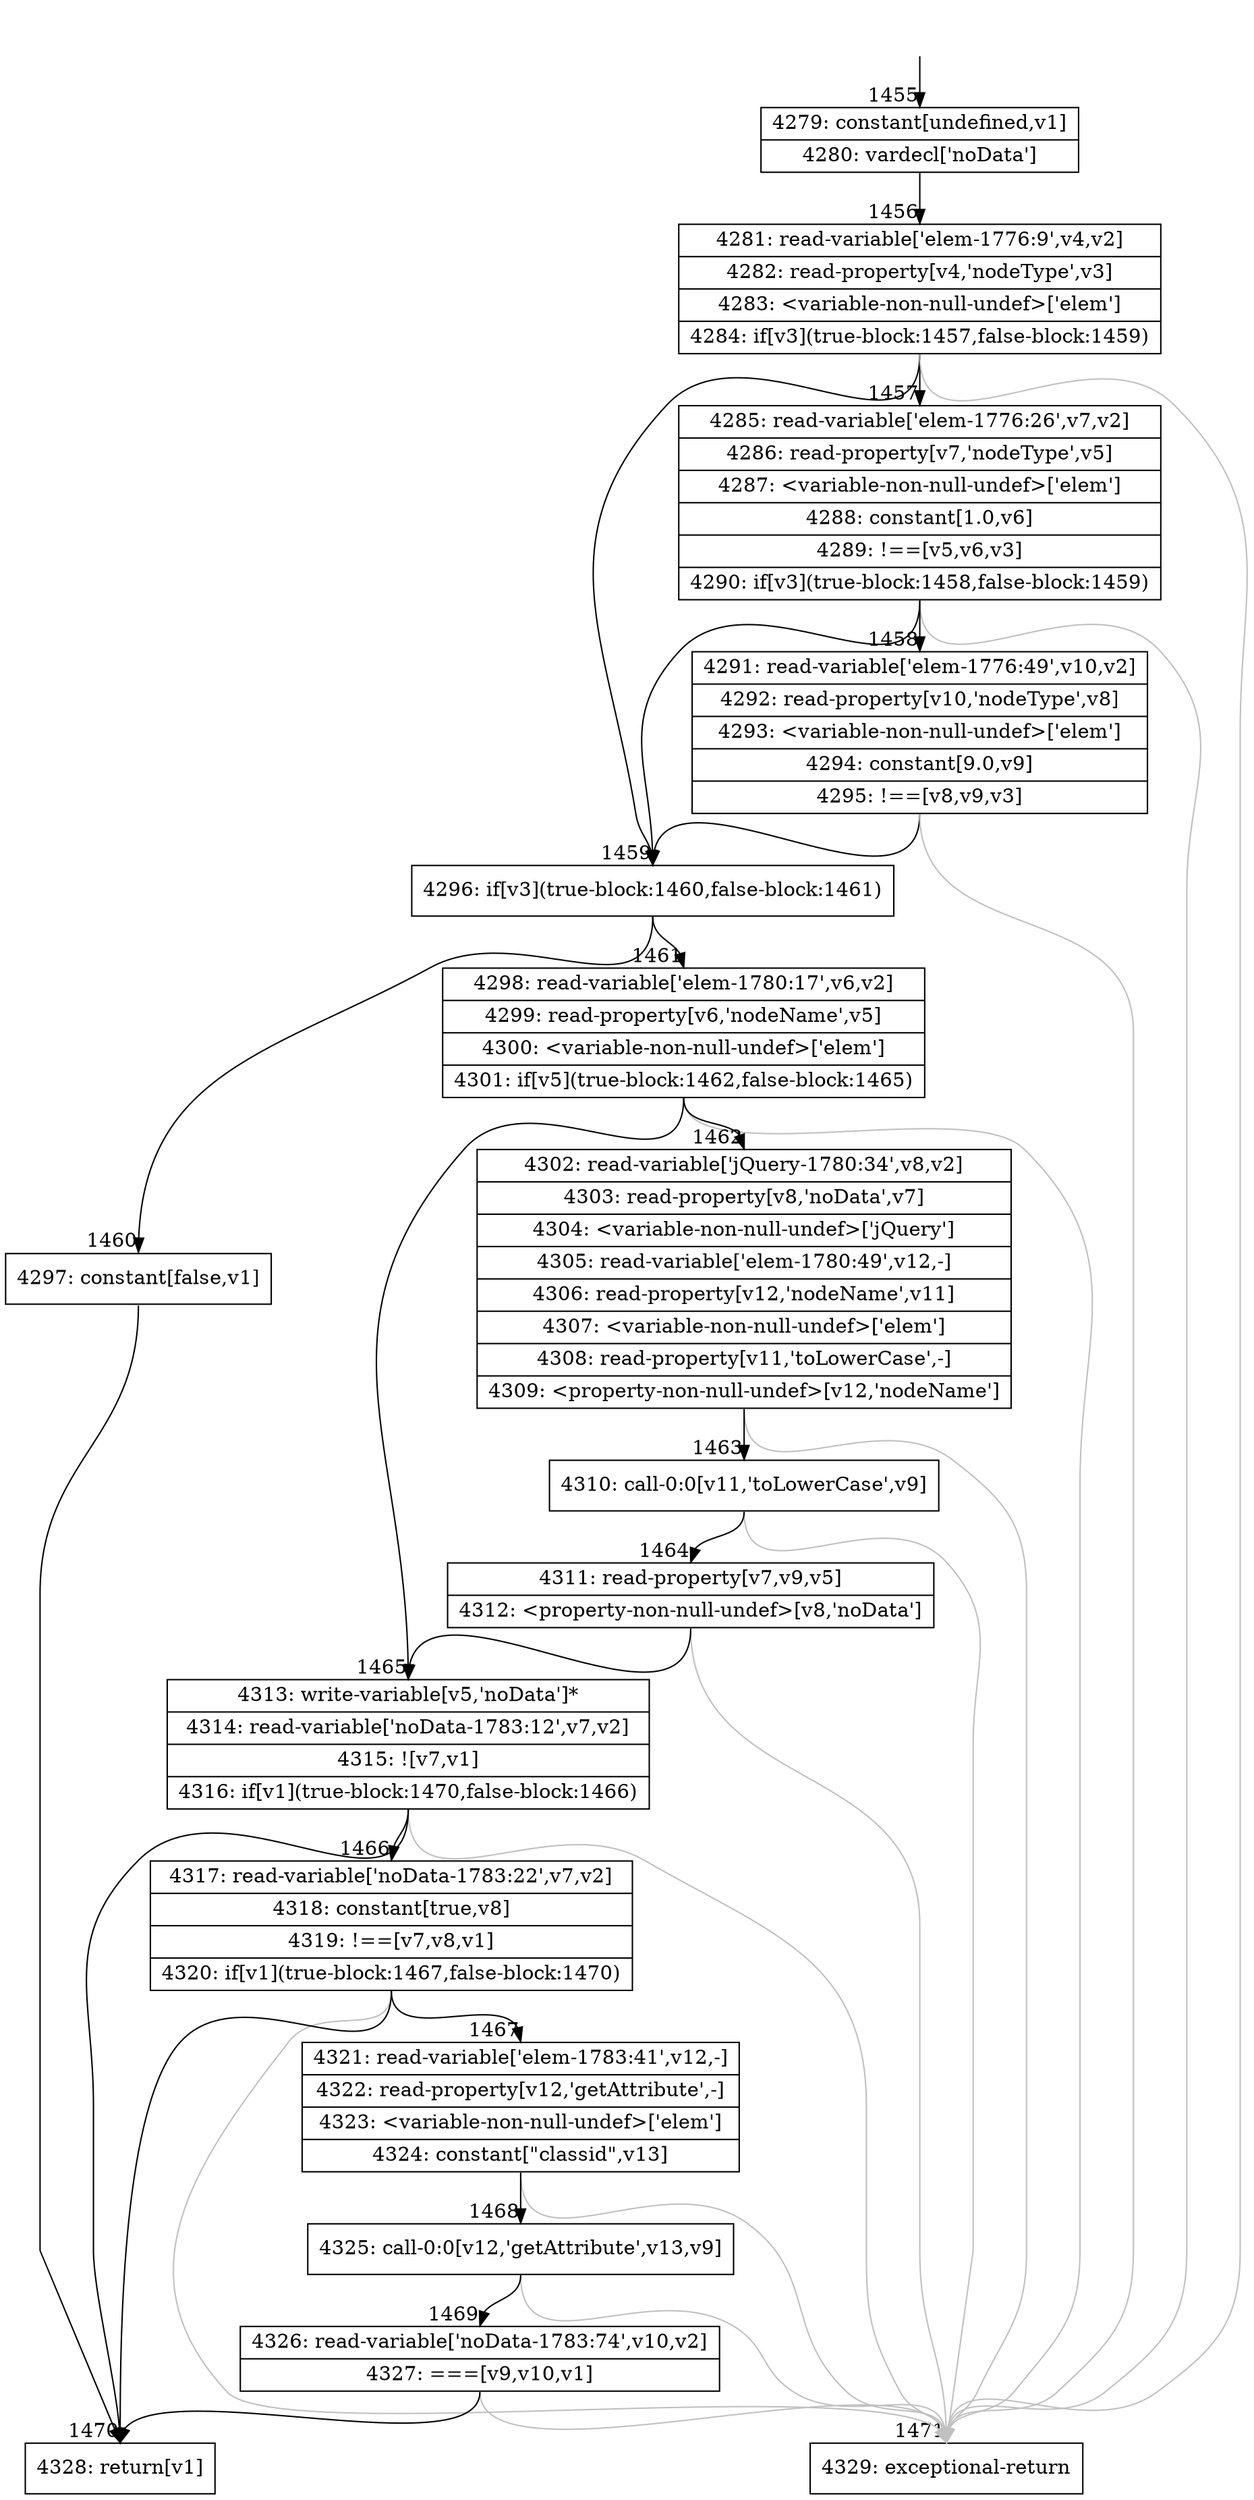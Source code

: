 digraph {
rankdir="TD"
BB_entry99[shape=none,label=""];
BB_entry99 -> BB1455 [tailport=s, headport=n, headlabel="    1455"]
BB1455 [shape=record label="{4279: constant[undefined,v1]|4280: vardecl['noData']}" ] 
BB1455 -> BB1456 [tailport=s, headport=n, headlabel="      1456"]
BB1456 [shape=record label="{4281: read-variable['elem-1776:9',v4,v2]|4282: read-property[v4,'nodeType',v3]|4283: \<variable-non-null-undef\>['elem']|4284: if[v3](true-block:1457,false-block:1459)}" ] 
BB1456 -> BB1459 [tailport=s, headport=n, headlabel="      1459"]
BB1456 -> BB1457 [tailport=s, headport=n, headlabel="      1457"]
BB1456 -> BB1471 [tailport=s, headport=n, color=gray, headlabel="      1471"]
BB1457 [shape=record label="{4285: read-variable['elem-1776:26',v7,v2]|4286: read-property[v7,'nodeType',v5]|4287: \<variable-non-null-undef\>['elem']|4288: constant[1.0,v6]|4289: !==[v5,v6,v3]|4290: if[v3](true-block:1458,false-block:1459)}" ] 
BB1457 -> BB1459 [tailport=s, headport=n]
BB1457 -> BB1458 [tailport=s, headport=n, headlabel="      1458"]
BB1457 -> BB1471 [tailport=s, headport=n, color=gray]
BB1458 [shape=record label="{4291: read-variable['elem-1776:49',v10,v2]|4292: read-property[v10,'nodeType',v8]|4293: \<variable-non-null-undef\>['elem']|4294: constant[9.0,v9]|4295: !==[v8,v9,v3]}" ] 
BB1458 -> BB1459 [tailport=s, headport=n]
BB1458 -> BB1471 [tailport=s, headport=n, color=gray]
BB1459 [shape=record label="{4296: if[v3](true-block:1460,false-block:1461)}" ] 
BB1459 -> BB1460 [tailport=s, headport=n, headlabel="      1460"]
BB1459 -> BB1461 [tailport=s, headport=n, headlabel="      1461"]
BB1460 [shape=record label="{4297: constant[false,v1]}" ] 
BB1460 -> BB1470 [tailport=s, headport=n, headlabel="      1470"]
BB1461 [shape=record label="{4298: read-variable['elem-1780:17',v6,v2]|4299: read-property[v6,'nodeName',v5]|4300: \<variable-non-null-undef\>['elem']|4301: if[v5](true-block:1462,false-block:1465)}" ] 
BB1461 -> BB1465 [tailport=s, headport=n, headlabel="      1465"]
BB1461 -> BB1462 [tailport=s, headport=n, headlabel="      1462"]
BB1461 -> BB1471 [tailport=s, headport=n, color=gray]
BB1462 [shape=record label="{4302: read-variable['jQuery-1780:34',v8,v2]|4303: read-property[v8,'noData',v7]|4304: \<variable-non-null-undef\>['jQuery']|4305: read-variable['elem-1780:49',v12,-]|4306: read-property[v12,'nodeName',v11]|4307: \<variable-non-null-undef\>['elem']|4308: read-property[v11,'toLowerCase',-]|4309: \<property-non-null-undef\>[v12,'nodeName']}" ] 
BB1462 -> BB1463 [tailport=s, headport=n, headlabel="      1463"]
BB1462 -> BB1471 [tailport=s, headport=n, color=gray]
BB1463 [shape=record label="{4310: call-0:0[v11,'toLowerCase',v9]}" ] 
BB1463 -> BB1464 [tailport=s, headport=n, headlabel="      1464"]
BB1463 -> BB1471 [tailport=s, headport=n, color=gray]
BB1464 [shape=record label="{4311: read-property[v7,v9,v5]|4312: \<property-non-null-undef\>[v8,'noData']}" ] 
BB1464 -> BB1465 [tailport=s, headport=n]
BB1464 -> BB1471 [tailport=s, headport=n, color=gray]
BB1465 [shape=record label="{4313: write-variable[v5,'noData']*|4314: read-variable['noData-1783:12',v7,v2]|4315: ![v7,v1]|4316: if[v1](true-block:1470,false-block:1466)}" ] 
BB1465 -> BB1470 [tailport=s, headport=n]
BB1465 -> BB1466 [tailport=s, headport=n, headlabel="      1466"]
BB1465 -> BB1471 [tailport=s, headport=n, color=gray]
BB1466 [shape=record label="{4317: read-variable['noData-1783:22',v7,v2]|4318: constant[true,v8]|4319: !==[v7,v8,v1]|4320: if[v1](true-block:1467,false-block:1470)}" ] 
BB1466 -> BB1470 [tailport=s, headport=n]
BB1466 -> BB1467 [tailport=s, headport=n, headlabel="      1467"]
BB1466 -> BB1471 [tailport=s, headport=n, color=gray]
BB1467 [shape=record label="{4321: read-variable['elem-1783:41',v12,-]|4322: read-property[v12,'getAttribute',-]|4323: \<variable-non-null-undef\>['elem']|4324: constant[\"classid\",v13]}" ] 
BB1467 -> BB1468 [tailport=s, headport=n, headlabel="      1468"]
BB1467 -> BB1471 [tailport=s, headport=n, color=gray]
BB1468 [shape=record label="{4325: call-0:0[v12,'getAttribute',v13,v9]}" ] 
BB1468 -> BB1469 [tailport=s, headport=n, headlabel="      1469"]
BB1468 -> BB1471 [tailport=s, headport=n, color=gray]
BB1469 [shape=record label="{4326: read-variable['noData-1783:74',v10,v2]|4327: ===[v9,v10,v1]}" ] 
BB1469 -> BB1470 [tailport=s, headport=n]
BB1469 -> BB1471 [tailport=s, headport=n, color=gray]
BB1470 [shape=record label="{4328: return[v1]}" ] 
BB1471 [shape=record label="{4329: exceptional-return}" ] 
}
